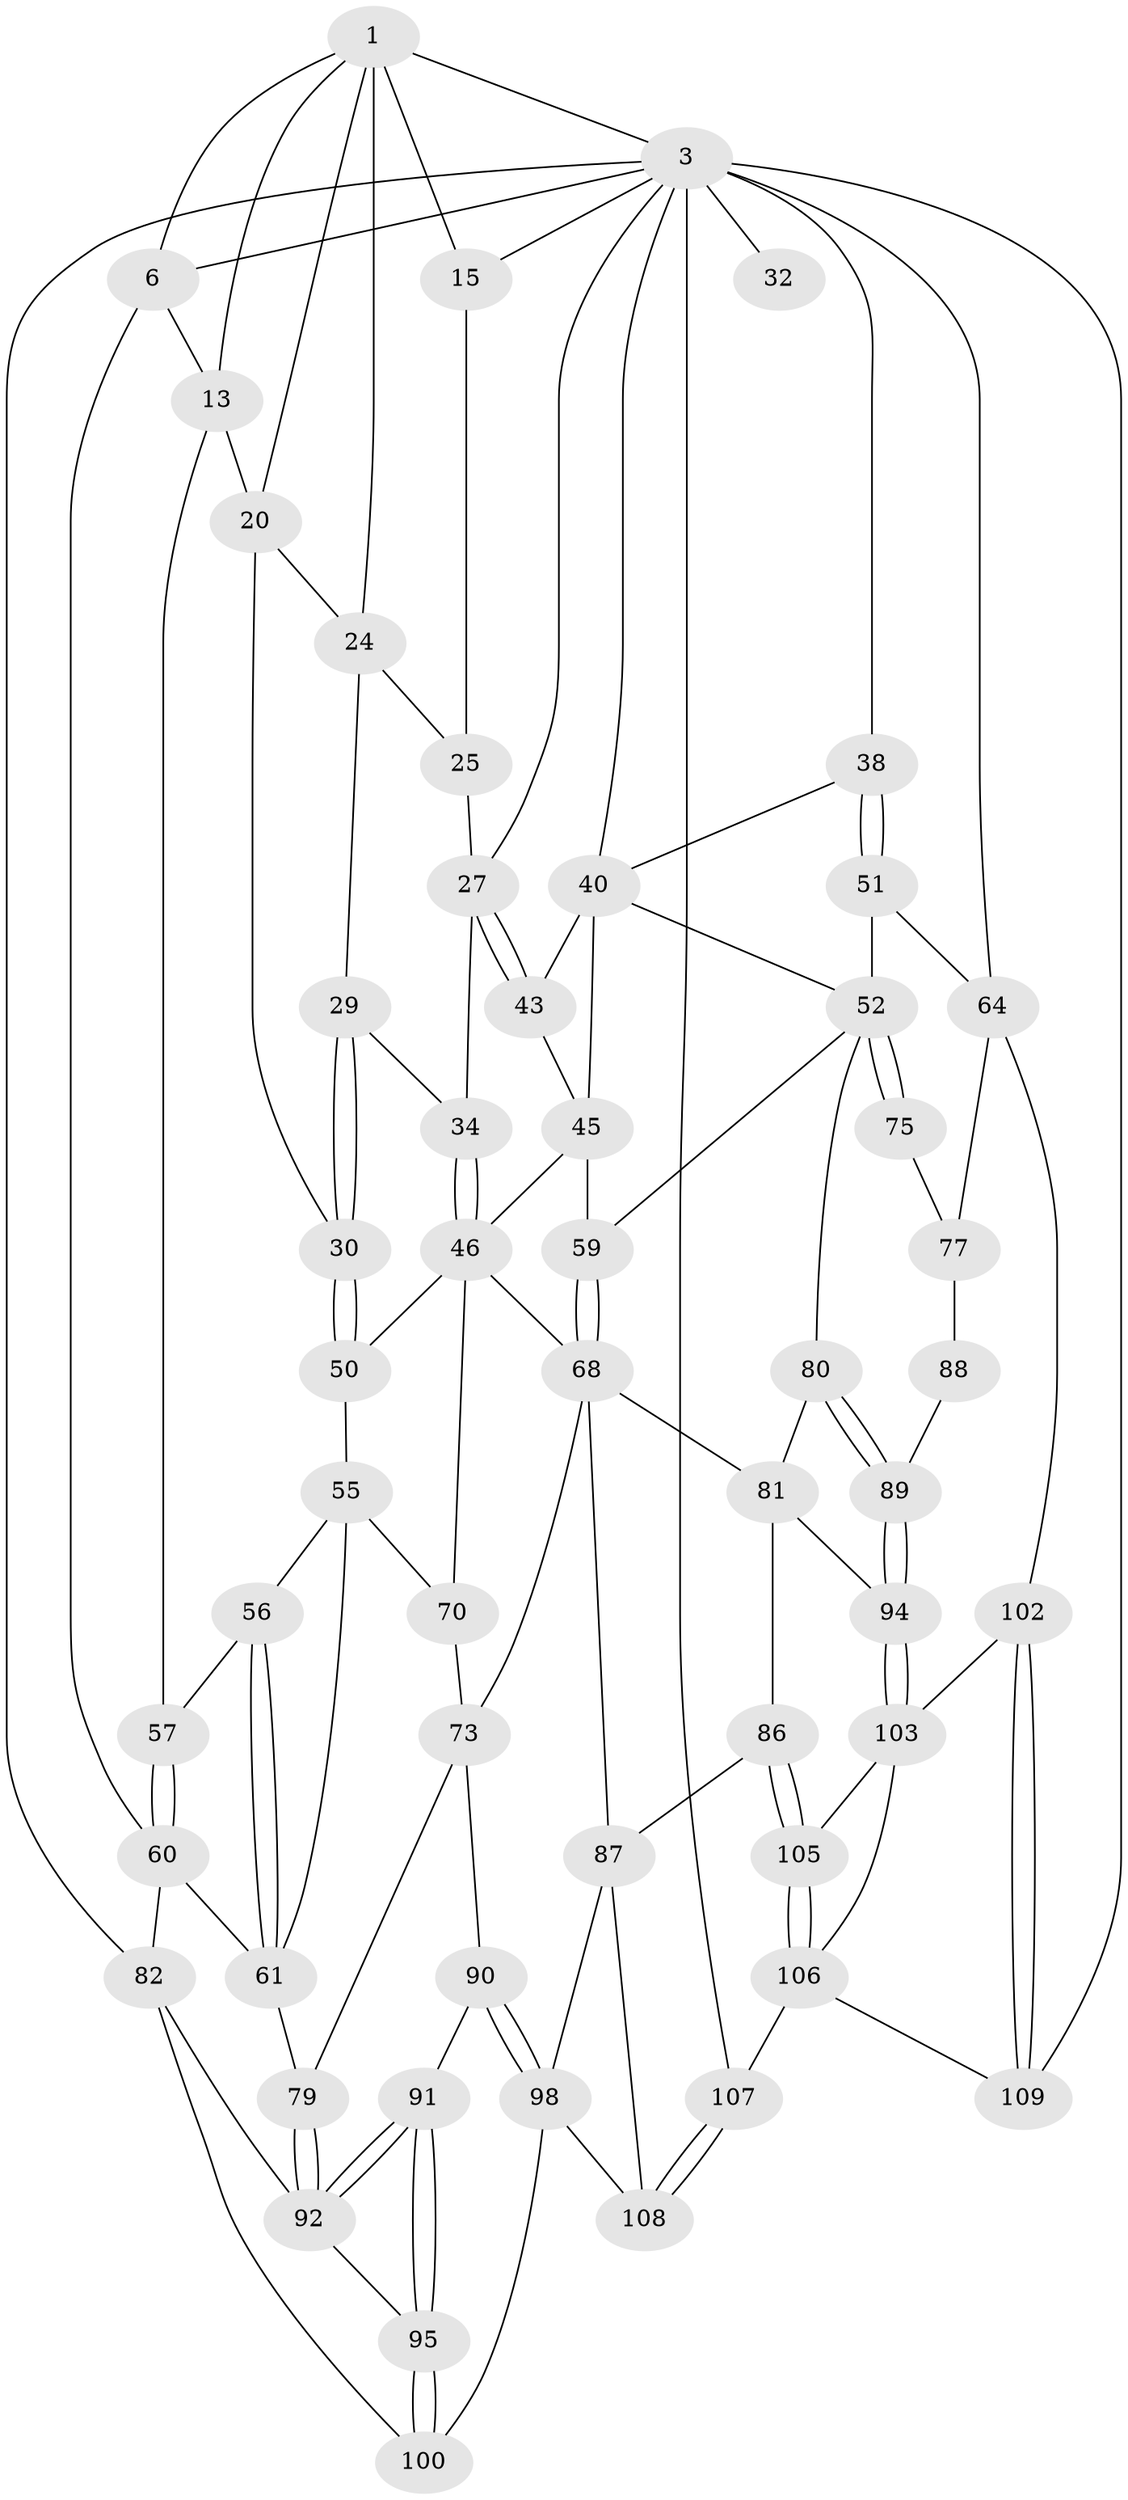 // original degree distribution, {3: 0.02727272727272727, 4: 0.2, 6: 0.2, 5: 0.5727272727272728}
// Generated by graph-tools (version 1.1) at 2025/16/03/09/25 04:16:50]
// undirected, 55 vertices, 120 edges
graph export_dot {
graph [start="1"]
  node [color=gray90,style=filled];
  1 [pos="+0.3807347330089056+0",super="+2+8"];
  3 [pos="+0.8242388063159073+0",super="+4+17"];
  6 [pos="+0+0",super="+12+7"];
  13 [pos="+0.08766168773402776+0.08538457846848861",super="+14+23"];
  15 [pos="+0.5109304674696141+0.08709863587408309",super="+16"];
  20 [pos="+0.16079309419995438+0.09287103910506422",super="+21"];
  24 [pos="+0.26045919132910683+0.14087508906461946",super="+26"];
  25 [pos="+0.3657375108275467+0.13075647011446465"];
  27 [pos="+0.5422695178823198+0.21300976895182924",super="+28"];
  29 [pos="+0.2877625017963565+0.27863461483878726"];
  30 [pos="+0.23842362580180815+0.3018194739934964",super="+31"];
  32 [pos="+1+0"];
  34 [pos="+0.3056512578251716+0.2812118769776363"];
  38 [pos="+0.8795091415363921+0.33780490716787115",super="+39"];
  40 [pos="+0.7383677669429941+0.3395745579875339",super="+41"];
  43 [pos="+0.5309160319015745+0.26374223354179",super="+44"];
  45 [pos="+0.419148195211019+0.4117196979034191",super="+47"];
  46 [pos="+0.376626625635126+0.4303112221276815",super="+48"];
  50 [pos="+0.33542673096032616+0.4500346449457984",super="+54"];
  51 [pos="+0.9390370381651739+0.4433150697952333"];
  52 [pos="+0.8288265448865675+0.45190797175000846",super="+53"];
  55 [pos="+0.20520642027672523+0.49644042579276765",super="+71"];
  56 [pos="+0.12385878755935878+0.43420951937943036"];
  57 [pos="+0.07642381988086103+0.31050097769147506"];
  59 [pos="+0.5691406367401525+0.494550841098448"];
  60 [pos="+0+0.33058118642121237",super="+63"];
  61 [pos="+0.08444480439593946+0.5202781467382542",super="+62"];
  64 [pos="+1+0.559863948410498",super="+67+65"];
  68 [pos="+0.5406824882286878+0.5443409963602343",super="+69"];
  70 [pos="+0.22895633549728045+0.5817729534648267"];
  73 [pos="+0.3174438262826632+0.6936976174160848",super="+74"];
  75 [pos="+0.8004182806950856+0.6000815745890218"];
  77 [pos="+1+0.5622507635710912",super="+78+96"];
  79 [pos="+0.03998920884766348+0.6125142924179653"];
  80 [pos="+0.7479479699949105+0.6382409910952065"];
  81 [pos="+0.5814106323161377+0.6231816648329173",super="+85"];
  82 [pos="+0+0.6106207958623713",super="+83"];
  86 [pos="+0.419829302256148+0.779118254845364"];
  87 [pos="+0.4176603027533303+0.7781974695427429",super="+101"];
  88 [pos="+0.8294339868434439+0.7742618237261802"];
  89 [pos="+0.7251967325969875+0.7608660195776132"];
  90 [pos="+0.2863448340710779+0.7163994911534433"];
  91 [pos="+0.11433705712919578+0.7408550106986825"];
  92 [pos="+0.059998287682607176+0.6504608945417201",super="+93"];
  94 [pos="+0.6909688013379474+0.7916253134148338"];
  95 [pos="+0.07188358489868377+0.8336719789993657"];
  98 [pos="+0.2338130670288433+0.8157711572829487",super="+99"];
  100 [pos="+0.03901326733103002+0.9234513231653928"];
  102 [pos="+0.814368843823832+0.9426724200069163"];
  103 [pos="+0.6884169698358193+0.8609535246765406",super="+104"];
  105 [pos="+0.4320317084963195+0.7997693780038411"];
  106 [pos="+0.44477466680758787+1",super="+110"];
  107 [pos="+0.3655474555599373+1"];
  108 [pos="+0.31186619463685783+0.9710826931834017"];
  109 [pos="+0.8210907349151038+1"];
  1 -- 3;
  1 -- 15 [weight=2];
  1 -- 20;
  1 -- 6;
  1 -- 24;
  1 -- 13;
  3 -- 32 [weight=2];
  3 -- 64 [weight=2];
  3 -- 38 [weight=2];
  3 -- 6 [weight=2];
  3 -- 107;
  3 -- 109;
  3 -- 82;
  3 -- 27;
  3 -- 15;
  3 -- 40;
  6 -- 60;
  6 -- 13;
  13 -- 20 [weight=2];
  13 -- 57;
  15 -- 25;
  20 -- 24;
  20 -- 30;
  24 -- 25;
  24 -- 29;
  25 -- 27;
  27 -- 43 [weight=2];
  27 -- 43;
  27 -- 34;
  29 -- 30;
  29 -- 30;
  29 -- 34;
  30 -- 50 [weight=2];
  30 -- 50;
  34 -- 46;
  34 -- 46;
  38 -- 51;
  38 -- 51;
  38 -- 40;
  40 -- 52;
  40 -- 43;
  40 -- 45;
  43 -- 45;
  45 -- 46;
  45 -- 59;
  46 -- 70;
  46 -- 50;
  46 -- 68;
  50 -- 55;
  51 -- 52;
  51 -- 64;
  52 -- 75 [weight=2];
  52 -- 75;
  52 -- 80;
  52 -- 59;
  55 -- 56;
  55 -- 61;
  55 -- 70;
  56 -- 57;
  56 -- 61;
  56 -- 61;
  57 -- 60;
  57 -- 60;
  59 -- 68;
  59 -- 68;
  60 -- 82;
  60 -- 61;
  61 -- 79;
  64 -- 77 [weight=2];
  64 -- 102;
  68 -- 81;
  68 -- 73;
  68 -- 87;
  70 -- 73;
  73 -- 90;
  73 -- 79;
  75 -- 77;
  77 -- 88 [weight=2];
  79 -- 92;
  79 -- 92;
  80 -- 81;
  80 -- 89;
  80 -- 89;
  81 -- 94;
  81 -- 86;
  82 -- 100;
  82 -- 92;
  86 -- 87;
  86 -- 105;
  86 -- 105;
  87 -- 98;
  87 -- 108;
  88 -- 89;
  89 -- 94;
  89 -- 94;
  90 -- 91;
  90 -- 98;
  90 -- 98;
  91 -- 92;
  91 -- 92;
  91 -- 95;
  91 -- 95;
  92 -- 95;
  94 -- 103;
  94 -- 103;
  95 -- 100;
  95 -- 100;
  98 -- 100;
  98 -- 108;
  102 -- 103;
  102 -- 109;
  102 -- 109;
  103 -- 105;
  103 -- 106;
  105 -- 106;
  105 -- 106;
  106 -- 107;
  106 -- 109;
  107 -- 108;
  107 -- 108;
}
